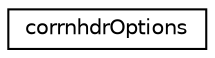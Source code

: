 digraph "Graphical Class Hierarchy"
{
  edge [fontname="Helvetica",fontsize="10",labelfontname="Helvetica",labelfontsize="10"];
  node [fontname="Helvetica",fontsize="10",shape=record];
  rankdir="LR";
  Node1 [label="corrnhdrOptions",height=0.2,width=0.4,color="black", fillcolor="white", style="filled",URL="$structcorrnhdrOptions.html"];
}
